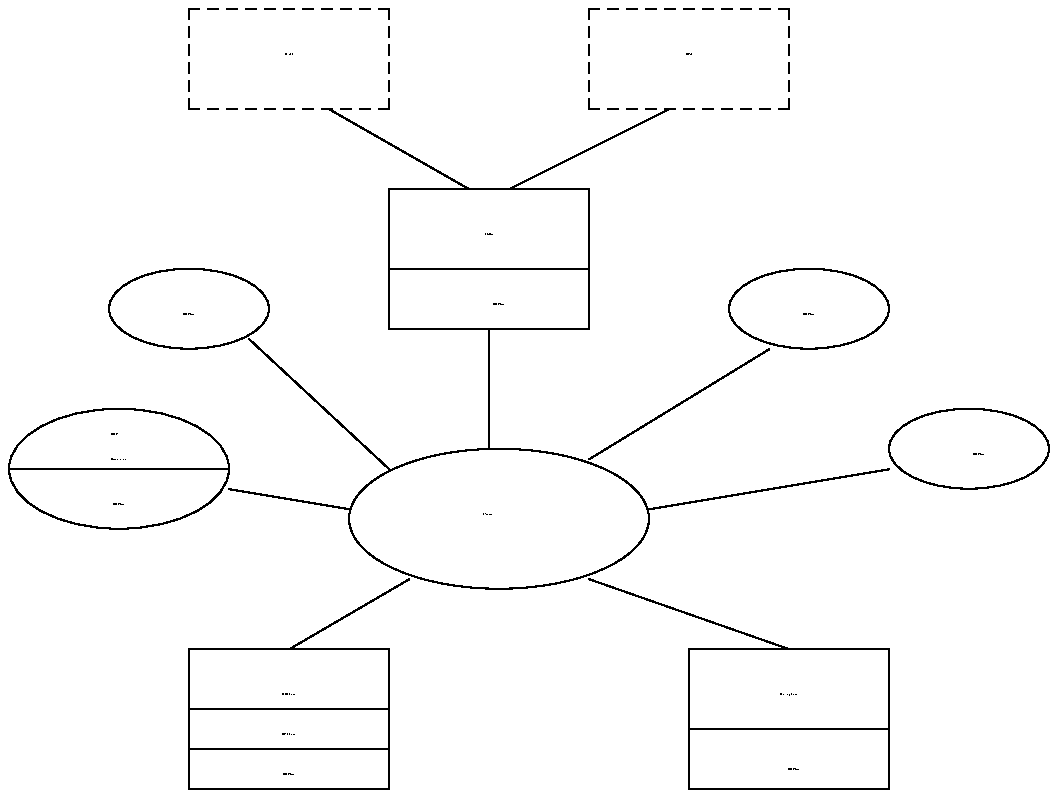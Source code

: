 ...\"
...\"  @OSF_COPYRIGHT@
...\"  COPYRIGHT NOTICE
...\"  Copyright (c) 1990, 1991, 1992, 1993 Open Software Foundation, Inc.
...\"  ALL RIGHTS RESERVED (DCE).  See the file named COPYRIGHT.DCE in the
...\"  src directory for the full copyright text.
...\"
...\"
...\" HISTORY
...\" $Log: 2_config_10.pic,v $
...\" Revision 1.1.2.3  1993/01/29  17:20:55  cjd
...\" 	Embedded copyright notice
...\" 	[1993/01/29  17:05:11  cjd]
...\"
...\" Revision 1.1.2.2  1992/09/01  17:15:20  weir
...\" 	Moved
...\" 	[1992/09/01  17:01:45  weir]
...\" 
...\" Revision 1.1  1992/01/29  15:41:52  damon
...\" 	Initial revision
...\" 
...\" $EndLog$
...\"
...\" (c) Copyright 1991, Open Software Foundation, Inc. ALL RIGHTS RESERVED
.PS
scale = 80
"\fB\s10GDA\s0\fP"  at 192, 224
line   from 264, 272 \
	to 200, 240 
line   from 128, 272 \
	to 184, 240 
"\fR\s10X.500\s0\fP"  at 112, 296
"\fR\s10DNS\s0\fP"  at 272, 296
box dashed wid 80 ht 40 at 272, 292
box dashed wid 80 ht 40 at 112, 292
line   from 152, 208 \
	to 232, 208 
box  wid 80 ht 56 at 192, 212
box  wid 80 ht 56 at 312, 28
"\fR\s10Security Server\s0\fP"  at 312, 40
line   from 272, 24 \
	to 352, 24 
ellipse wid 64 ht 32 at 320, 192
line   from 72, 16 \
	to 152, 16 
line   from 72, 32 \
	to 152, 32 
"\fR\s10DTS Server\s0\fP"  at 112, 24
"\fR\s10CDS Server\s0\fP"  at 112, 40
box  wid 80 ht 56 at 112, 28
"\fR\s10Network\s0\fP"  at 192, 112
ellipse wid 120 ht 56 at 196, 108
ellipse wid 64 ht 32 at 384, 136
ellipse wid 64 ht 32 at 72, 192
ellipse wid 88 ht 48 at 44, 128
line   from 0, 128 \
	to 88, 128 
line   from 88, 120 \
	to 136, 112 
line   from 96, 180 \
	to 152, 128 
line   from 192, 184 \
	to 192, 136 
line   from 304, 176 \
	to 232, 132 
line   from 352, 128 \
	to 256, 112 
line   from 160, 84 \
	to 112, 56 
line   from 232, 84 \
	to 312, 56 
"\fR\s10DCE User\s0\fP"  at 72, 192
"\fR\s10DCE User\s0\fP"  at 196, 196
"\fR\s10DCE User\s0\fP"  at 320, 192
"\fR\s10DCE User\s0\fP"  at 388, 136
"\fR\s10DCE User\s0\fP"  at 314, 10
"\fR\s10DCE User\s0\fP"  at 112, 8
"\fR\s10DCE User\s0\fP"  at 44, 116
"\fR\s10DCE\s0\fP"  at 42, 144
"\fR\s10Administrator\s0\fP"  at 44, 134
.PE
